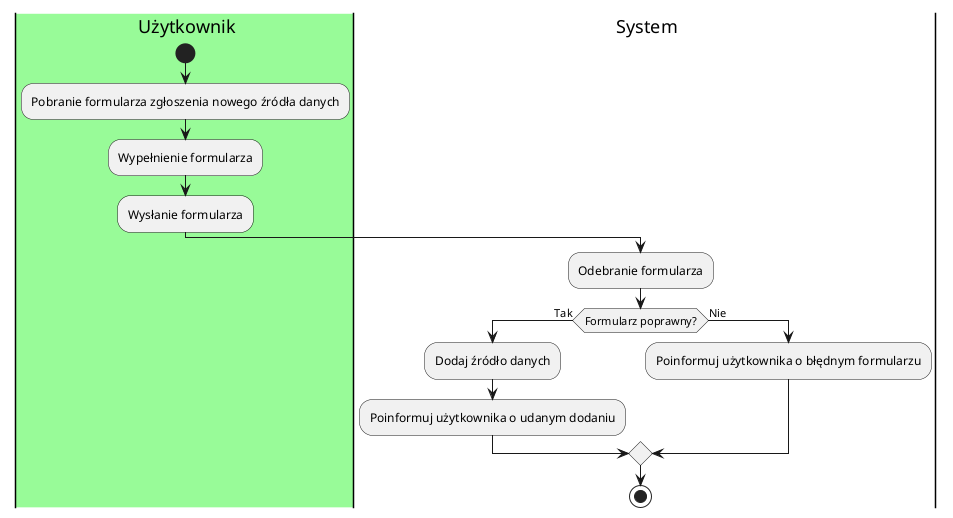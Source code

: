 @startuml

|#palegreen|u| Użytkownik
|s| System
|u|
start
:Pobranie formularza zgłoszenia nowego źródła danych;
:Wypełnienie formularza;
:Wysłanie formularza;
|s|
:Odebranie formularza;
if (Formularz poprawny?) then (Tak)
  :Dodaj źródło danych;
  :Poinformuj użytkownika o udanym dodaniu;
else (Nie)
  :Poinformuj użytkownika o błędnym formularzu;
endif


stop
@enduml